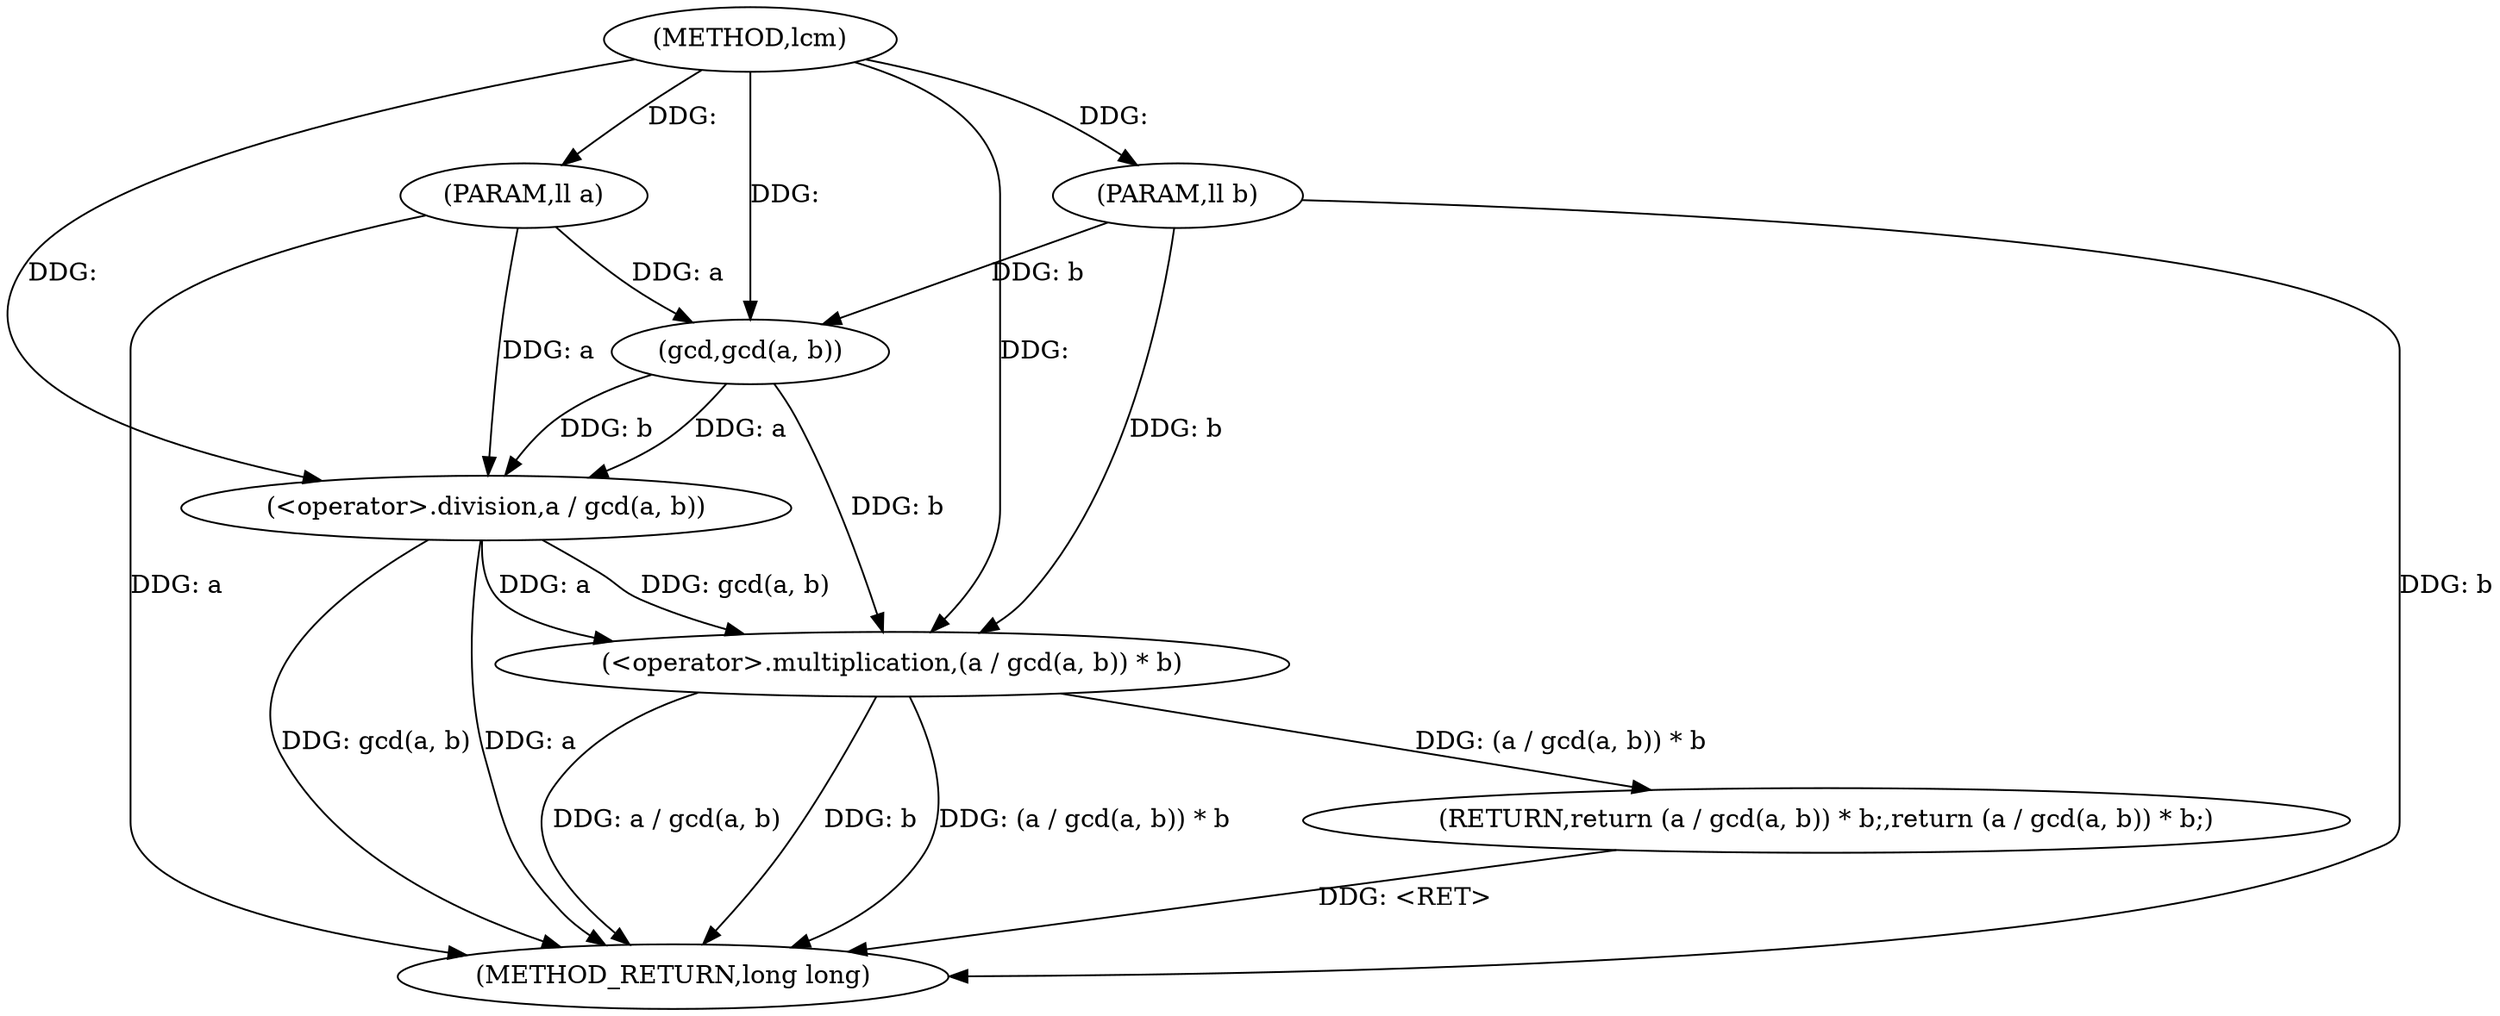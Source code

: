 digraph "lcm" {  
"1000131" [label = "(METHOD,lcm)" ]
"1000143" [label = "(METHOD_RETURN,long long)" ]
"1000132" [label = "(PARAM,ll a)" ]
"1000133" [label = "(PARAM,ll b)" ]
"1000135" [label = "(RETURN,return (a / gcd(a, b)) * b;,return (a / gcd(a, b)) * b;)" ]
"1000136" [label = "(<operator>.multiplication,(a / gcd(a, b)) * b)" ]
"1000137" [label = "(<operator>.division,a / gcd(a, b))" ]
"1000139" [label = "(gcd,gcd(a, b))" ]
  "1000135" -> "1000143"  [ label = "DDG: <RET>"] 
  "1000132" -> "1000143"  [ label = "DDG: a"] 
  "1000133" -> "1000143"  [ label = "DDG: b"] 
  "1000137" -> "1000143"  [ label = "DDG: a"] 
  "1000137" -> "1000143"  [ label = "DDG: gcd(a, b)"] 
  "1000136" -> "1000143"  [ label = "DDG: a / gcd(a, b)"] 
  "1000136" -> "1000143"  [ label = "DDG: b"] 
  "1000136" -> "1000143"  [ label = "DDG: (a / gcd(a, b)) * b"] 
  "1000131" -> "1000132"  [ label = "DDG: "] 
  "1000131" -> "1000133"  [ label = "DDG: "] 
  "1000136" -> "1000135"  [ label = "DDG: (a / gcd(a, b)) * b"] 
  "1000137" -> "1000136"  [ label = "DDG: gcd(a, b)"] 
  "1000137" -> "1000136"  [ label = "DDG: a"] 
  "1000139" -> "1000136"  [ label = "DDG: b"] 
  "1000133" -> "1000136"  [ label = "DDG: b"] 
  "1000131" -> "1000136"  [ label = "DDG: "] 
  "1000139" -> "1000137"  [ label = "DDG: a"] 
  "1000132" -> "1000137"  [ label = "DDG: a"] 
  "1000131" -> "1000137"  [ label = "DDG: "] 
  "1000139" -> "1000137"  [ label = "DDG: b"] 
  "1000132" -> "1000139"  [ label = "DDG: a"] 
  "1000131" -> "1000139"  [ label = "DDG: "] 
  "1000133" -> "1000139"  [ label = "DDG: b"] 
}

